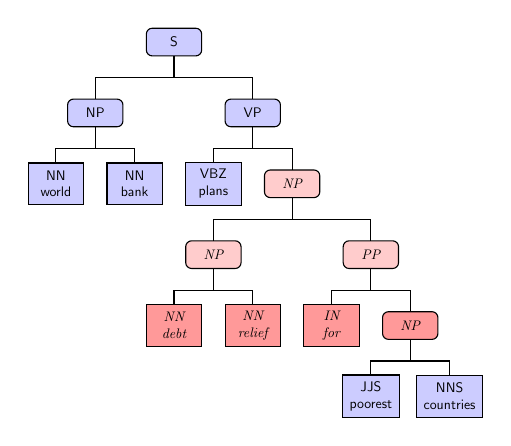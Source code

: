 \begin{tikzpicture}[scale=0.5,
-,>=stealth',
level/.style={sibling distance = 2cm, level distance = 1.8cm},
level 1/.style={sibling distance=4cm},
level 2/.style={sibling distance=2cm}, 
level 3/.style={sibling distance=4cm}, 
treenode/.style = {scale=0.5, align=center, inner sep=0.5em, text centered, font=\sffamily},
arn_n/.style = {treenode, rectangle, rounded corners=0.75mm, draw=black, fill=blue!20, minimum width=4em, minimum height = 2em},
arn_x/.style = {arn_n, fill=blue!20, minimum height=3em, rounded corners=0},
edge from parent fork down
]

\node [arn_n] {S}
child{ node [arn_n] {NP}
child{ node [arn_x] {NN\\ world}}
child{ node [arn_x] {NN\\ bank}}}
child{ node [arn_n] {VP}
child{ node [arn_x] {VBZ\\ plans}}
child{ node [arn_n,fill=red!20, font=\itshape] {NP}
child{ node [arn_n,fill=red!20, font=\itshape] {NP}
child{ node [arn_x,fill=red!40, font=\itshape] {NN\\ debt}}
child{ node [arn_x,fill=red!40, font=\itshape] {NN\\ relief}}}
child{ node [arn_n,fill=red!20, font=\itshape] {PP}
child{ node [arn_x,fill=red!40, font=\itshape] {IN\\ for}}
child{ node [arn_n,fill=red!40, font=\itshape] {NP}
child{ node [arn_x] {JJS\\ poorest}}
child{ node [arn_x] {NNS\\ countries}}}}}};


\end{tikzpicture}

